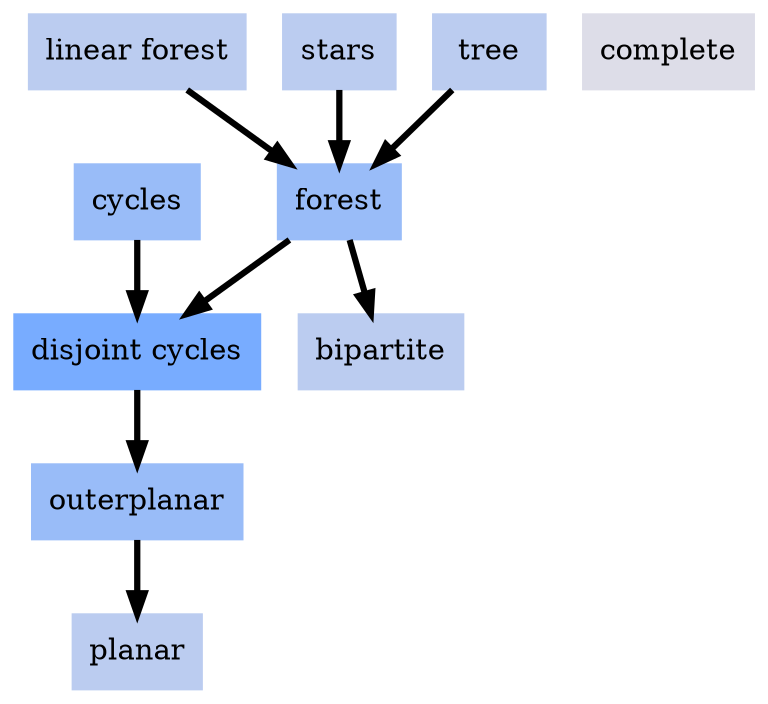 digraph local_AGnF5Z {
	node [color=lightblue2 style=filled]
	margin=0.04 size="6,6"
	"n_0oCyaG" [label="outerplanar" URL="/parameters/html/0oCyaG" color="#99bcf8" shape=box]
	"n_AGnF5Z" [label="disjoint cycles" URL="/parameters/html/AGnF5Z" color="#78acff" shape=box]
	"n_EhdXNA" [label="complete" URL="/parameters/html/EhdXNA" color="#dddde8" shape=box]
	"n_cLHJkW" [label="bipartite" URL="/parameters/html/cLHJkW" color="#bbccf0" shape=box]
	"n_loZ5LD" [label="planar" URL="/parameters/html/loZ5LD" color="#bbccf0" shape=box]
	"n_JngPPm" [label="forest" URL="/parameters/html/JngPPm" color="#99bcf8" shape=box]
	"n_skQuFN" [label="linear forest" URL="/parameters/html/skQuFN" color="#bbccf0" shape=box]
	"n_10JR3F" [label="stars" URL="/parameters/html/10JR3F" color="#bbccf0" shape=box]
	"n_2iJr52" [label="cycles" URL="/parameters/html/2iJr52" color="#99bcf8" shape=box]
	"n_rJyICu" [label="tree" URL="/parameters/html/rJyICu" color="#bbccf0" shape=box]
	"n_JngPPm" -> "n_AGnF5Z" [label="" decorate=true lblstyle="above, sloped" weight="100" penwidth="3.0"]
	"n_JngPPm" -> "n_cLHJkW" [label="" decorate=true lblstyle="above, sloped" weight="100" penwidth="3.0"]
	"n_10JR3F" -> "n_JngPPm" [label="" decorate=true lblstyle="above, sloped" weight="100" penwidth="3.0"]
	"n_0oCyaG" -> "n_loZ5LD" [label="" decorate=true lblstyle="above, sloped" weight="100" penwidth="3.0"]
	"n_rJyICu" -> "n_JngPPm" [label="" decorate=true lblstyle="above, sloped" weight="100" penwidth="3.0"]
	"n_2iJr52" -> "n_AGnF5Z" [label="" decorate=true lblstyle="above, sloped" weight="100" penwidth="3.0"]
	"n_AGnF5Z" -> "n_0oCyaG" [label="" decorate=true lblstyle="above, sloped" weight="100" penwidth="3.0"]
	"n_skQuFN" -> "n_JngPPm" [label="" decorate=true lblstyle="above, sloped" weight="100" penwidth="3.0"]
}
